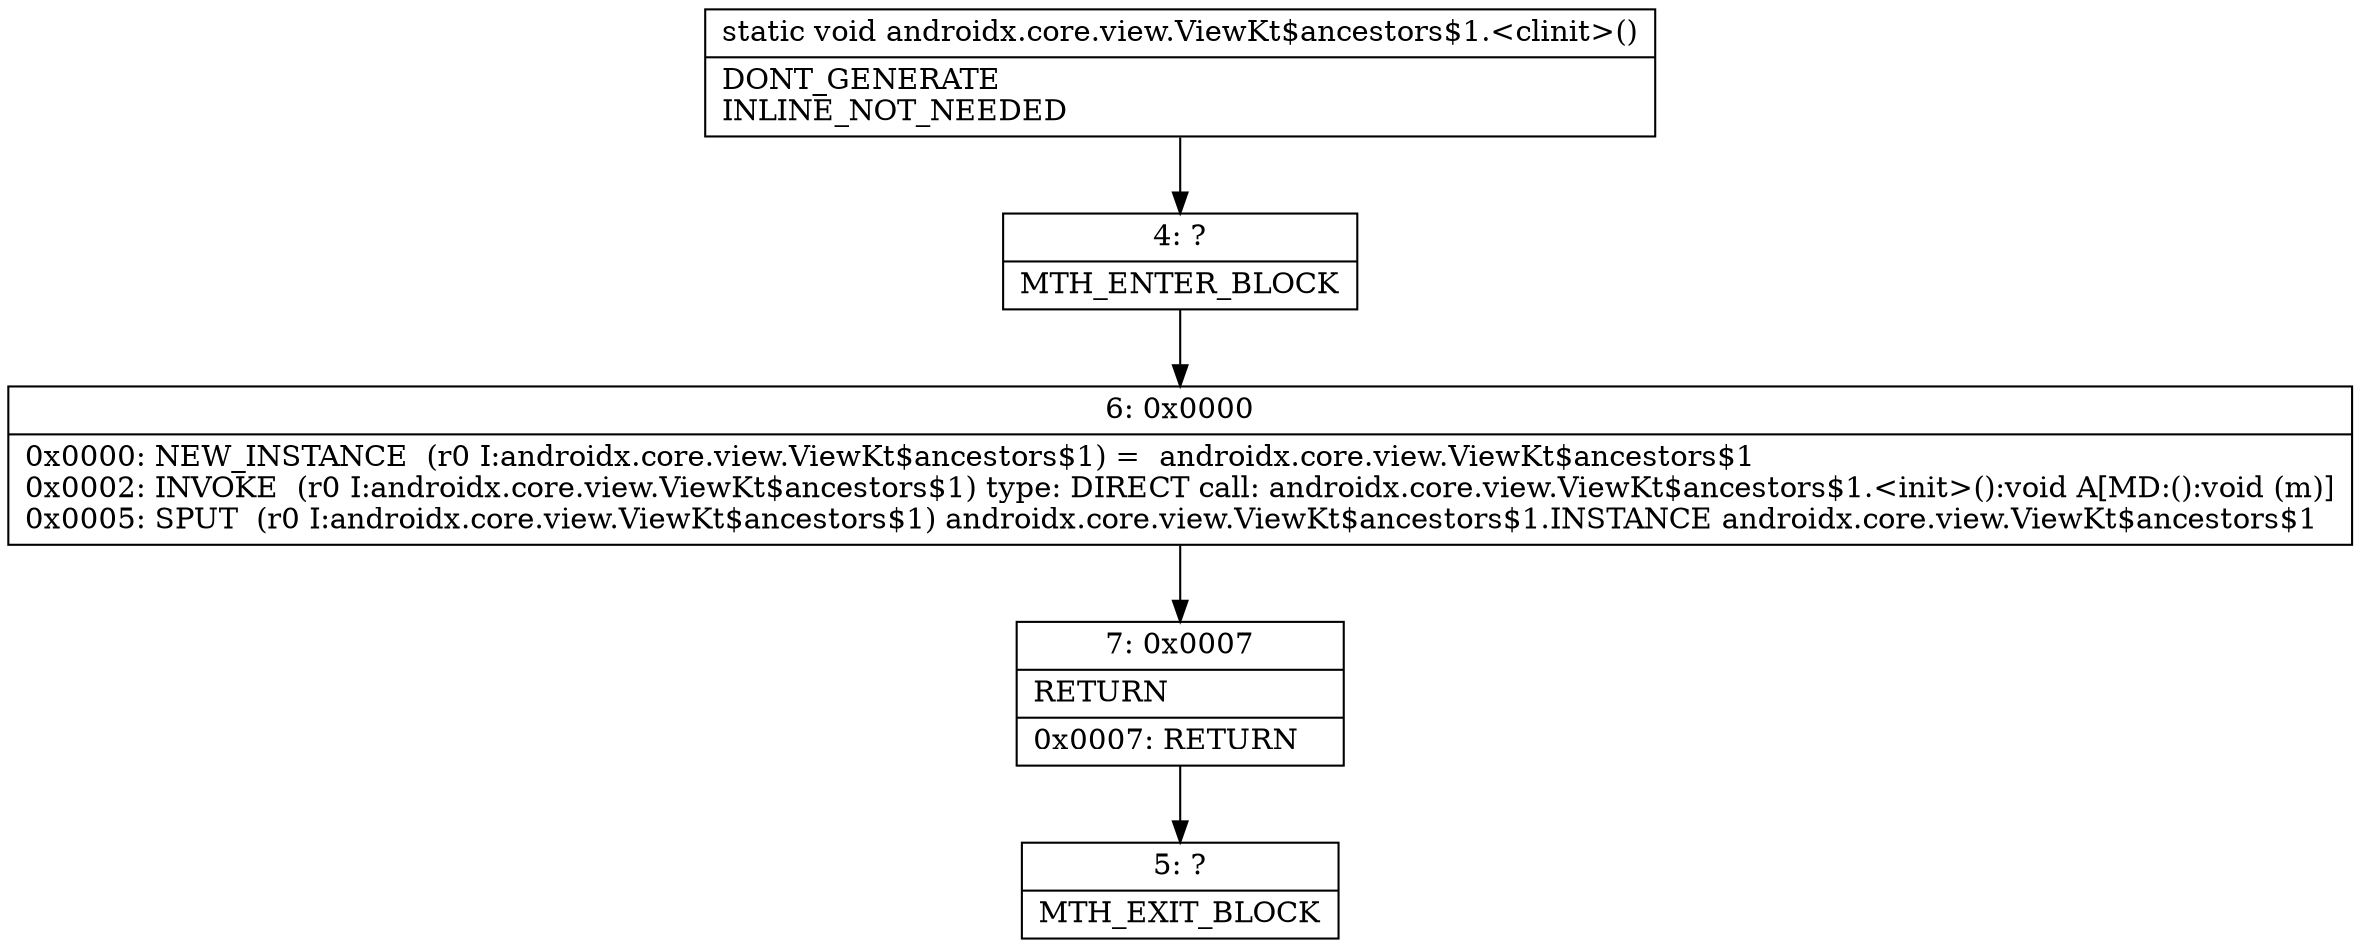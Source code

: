 digraph "CFG forandroidx.core.view.ViewKt$ancestors$1.\<clinit\>()V" {
Node_4 [shape=record,label="{4\:\ ?|MTH_ENTER_BLOCK\l}"];
Node_6 [shape=record,label="{6\:\ 0x0000|0x0000: NEW_INSTANCE  (r0 I:androidx.core.view.ViewKt$ancestors$1) =  androidx.core.view.ViewKt$ancestors$1 \l0x0002: INVOKE  (r0 I:androidx.core.view.ViewKt$ancestors$1) type: DIRECT call: androidx.core.view.ViewKt$ancestors$1.\<init\>():void A[MD:():void (m)]\l0x0005: SPUT  (r0 I:androidx.core.view.ViewKt$ancestors$1) androidx.core.view.ViewKt$ancestors$1.INSTANCE androidx.core.view.ViewKt$ancestors$1 \l}"];
Node_7 [shape=record,label="{7\:\ 0x0007|RETURN\l|0x0007: RETURN   \l}"];
Node_5 [shape=record,label="{5\:\ ?|MTH_EXIT_BLOCK\l}"];
MethodNode[shape=record,label="{static void androidx.core.view.ViewKt$ancestors$1.\<clinit\>()  | DONT_GENERATE\lINLINE_NOT_NEEDED\l}"];
MethodNode -> Node_4;Node_4 -> Node_6;
Node_6 -> Node_7;
Node_7 -> Node_5;
}

